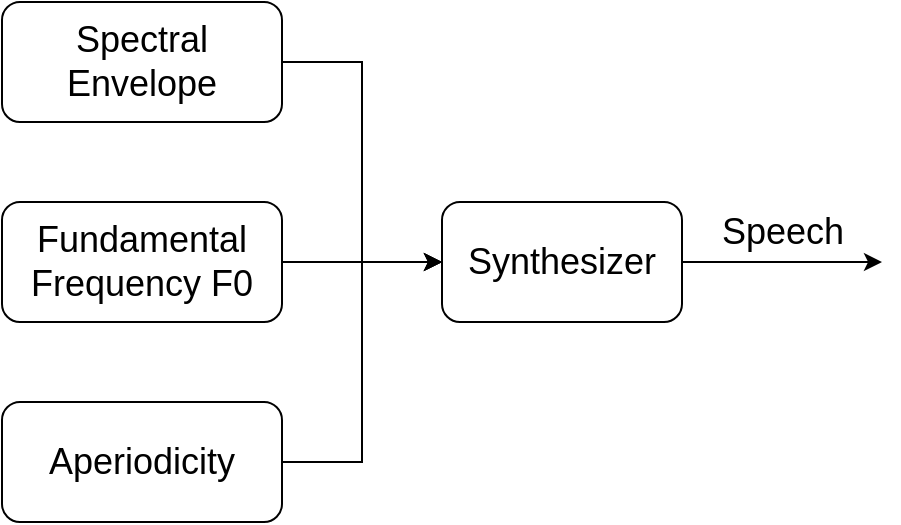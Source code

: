 <mxfile version="13.2.4" type="device"><diagram id="jaVuhtQCg80iVy34HoRk" name="Page-1"><mxGraphModel dx="1822" dy="767" grid="1" gridSize="10" guides="1" tooltips="1" connect="1" arrows="1" fold="1" page="0" pageScale="1" pageWidth="827" pageHeight="1169" math="0" shadow="0"><root><mxCell id="0"/><mxCell id="1" parent="0"/><mxCell id="mFQpk-hcIZWxOq6Dv1-C-5" style="edgeStyle=orthogonalEdgeStyle;rounded=0;orthogonalLoop=1;jettySize=auto;html=1;exitX=1;exitY=0.5;exitDx=0;exitDy=0;entryX=0;entryY=0.5;entryDx=0;entryDy=0;fontSize=18;" edge="1" parent="1" source="mFQpk-hcIZWxOq6Dv1-C-1" target="mFQpk-hcIZWxOq6Dv1-C-4"><mxGeometry relative="1" as="geometry"/></mxCell><mxCell id="mFQpk-hcIZWxOq6Dv1-C-1" value="Spectral Envelope" style="rounded=1;whiteSpace=wrap;html=1;fontSize=18;" vertex="1" parent="1"><mxGeometry x="-20" y="180" width="140" height="60" as="geometry"/></mxCell><mxCell id="mFQpk-hcIZWxOq6Dv1-C-6" style="edgeStyle=orthogonalEdgeStyle;rounded=0;orthogonalLoop=1;jettySize=auto;html=1;fontSize=18;" edge="1" parent="1" source="mFQpk-hcIZWxOq6Dv1-C-2"><mxGeometry relative="1" as="geometry"><mxPoint x="200" y="310" as="targetPoint"/></mxGeometry></mxCell><mxCell id="mFQpk-hcIZWxOq6Dv1-C-2" value="&lt;div style=&quot;font-size: 18px;&quot;&gt;Fundamental&lt;/div&gt;&lt;div style=&quot;font-size: 18px;&quot;&gt;Frequency F0&lt;/div&gt;" style="rounded=1;whiteSpace=wrap;html=1;fontSize=18;" vertex="1" parent="1"><mxGeometry x="-20" y="280" width="140" height="60" as="geometry"/></mxCell><mxCell id="mFQpk-hcIZWxOq6Dv1-C-7" style="edgeStyle=orthogonalEdgeStyle;rounded=0;orthogonalLoop=1;jettySize=auto;html=1;entryX=0;entryY=0.5;entryDx=0;entryDy=0;fontSize=18;" edge="1" parent="1" source="mFQpk-hcIZWxOq6Dv1-C-3" target="mFQpk-hcIZWxOq6Dv1-C-4"><mxGeometry relative="1" as="geometry"/></mxCell><mxCell id="mFQpk-hcIZWxOq6Dv1-C-3" value="Aperiodicity" style="rounded=1;whiteSpace=wrap;html=1;fontSize=18;" vertex="1" parent="1"><mxGeometry x="-20" y="380" width="140" height="60" as="geometry"/></mxCell><mxCell id="mFQpk-hcIZWxOq6Dv1-C-8" style="edgeStyle=orthogonalEdgeStyle;rounded=0;orthogonalLoop=1;jettySize=auto;html=1;exitX=1;exitY=0.5;exitDx=0;exitDy=0;fontSize=18;" edge="1" parent="1" source="mFQpk-hcIZWxOq6Dv1-C-4"><mxGeometry relative="1" as="geometry"><mxPoint x="420" y="310" as="targetPoint"/></mxGeometry></mxCell><mxCell id="mFQpk-hcIZWxOq6Dv1-C-4" value="Synthesizer" style="rounded=1;whiteSpace=wrap;html=1;fontSize=18;" vertex="1" parent="1"><mxGeometry x="200" y="280" width="120" height="60" as="geometry"/></mxCell><mxCell id="mFQpk-hcIZWxOq6Dv1-C-9" value="Speech" style="text;html=1;align=center;verticalAlign=middle;resizable=0;points=[];autosize=1;fontSize=18;" vertex="1" parent="1"><mxGeometry x="330" y="280" width="80" height="30" as="geometry"/></mxCell></root></mxGraphModel></diagram></mxfile>